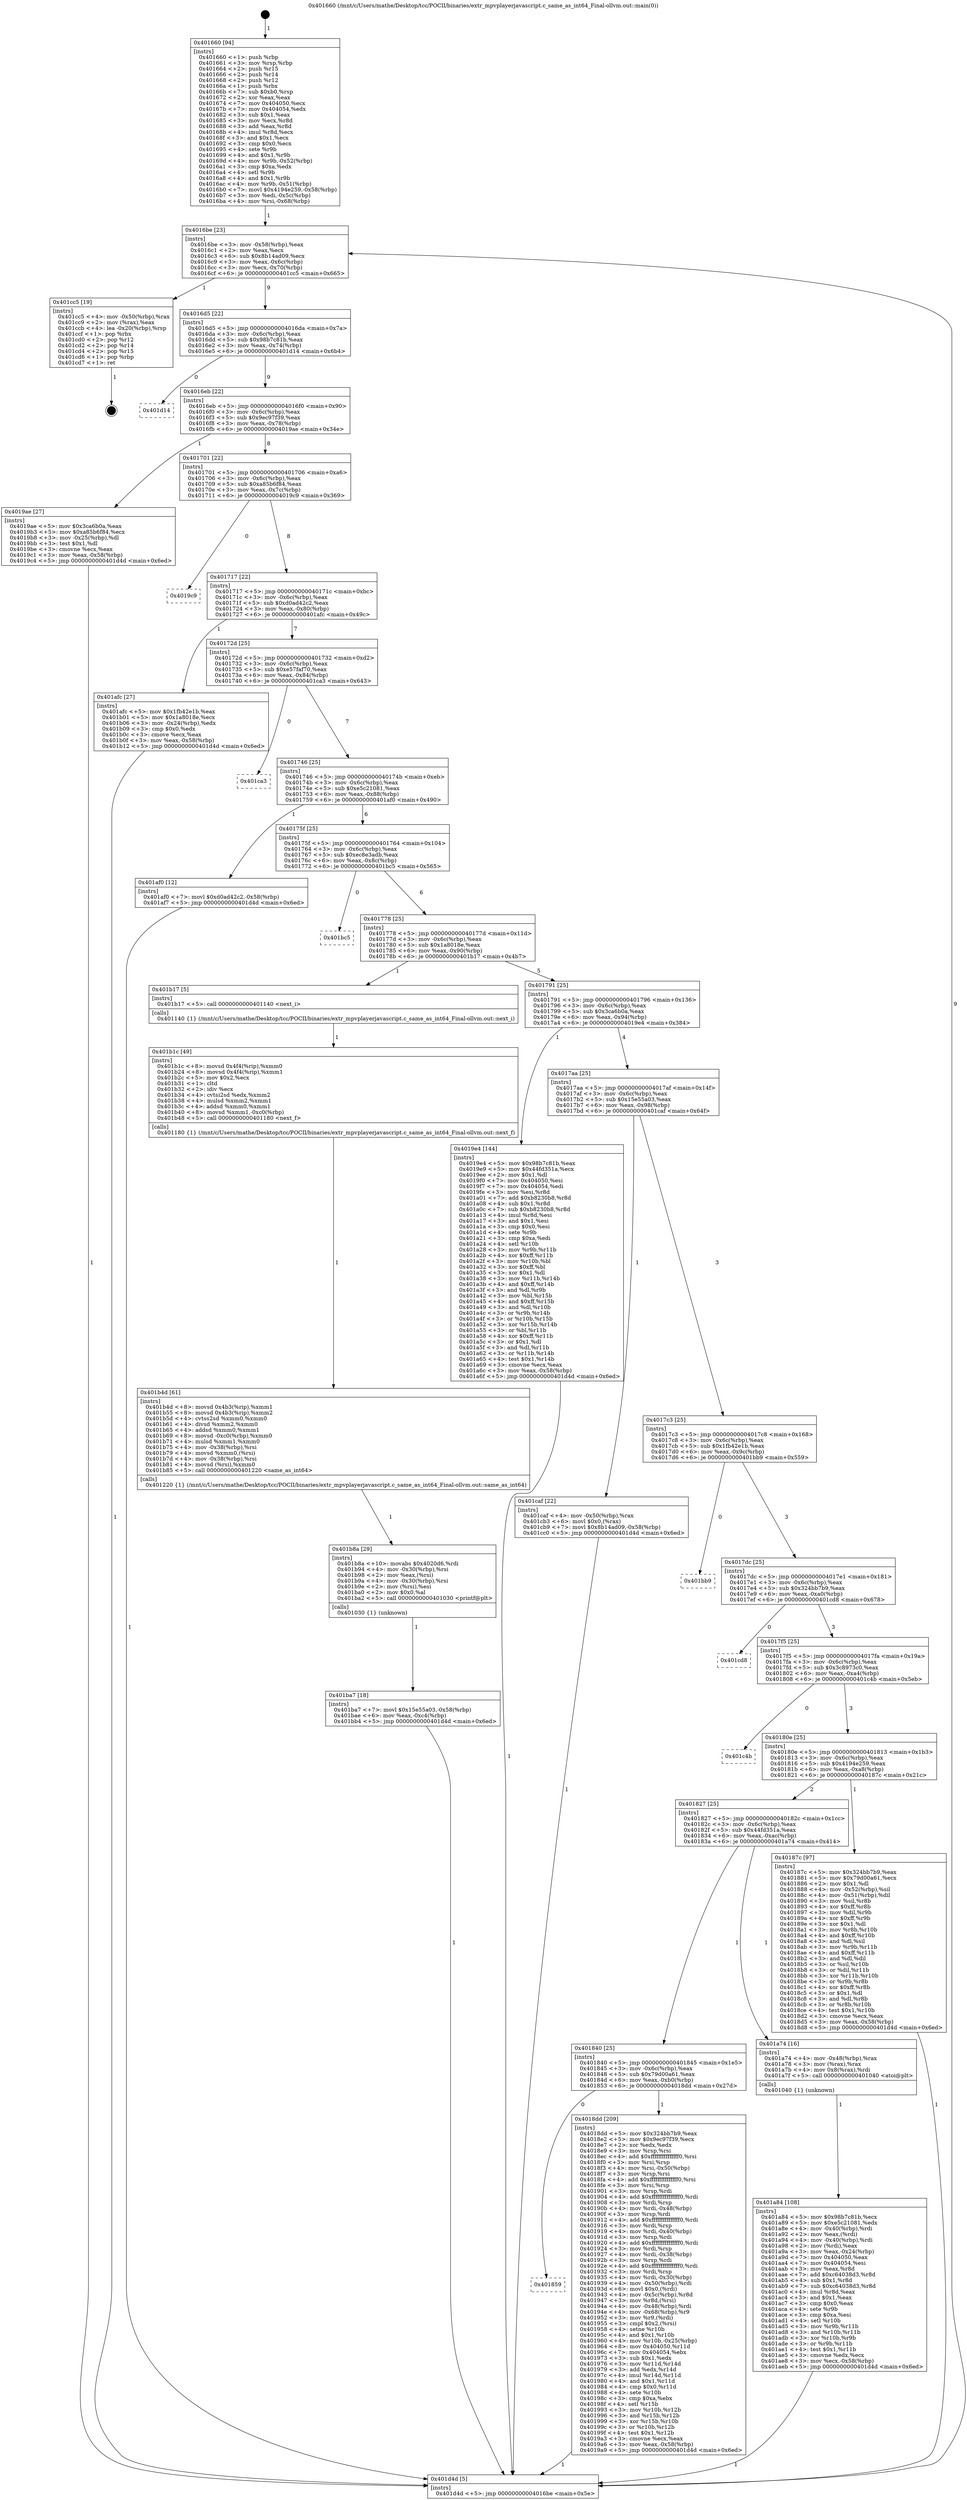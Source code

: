 digraph "0x401660" {
  label = "0x401660 (/mnt/c/Users/mathe/Desktop/tcc/POCII/binaries/extr_mpvplayerjavascript.c_same_as_int64_Final-ollvm.out::main(0))"
  labelloc = "t"
  node[shape=record]

  Entry [label="",width=0.3,height=0.3,shape=circle,fillcolor=black,style=filled]
  "0x4016be" [label="{
     0x4016be [23]\l
     | [instrs]\l
     &nbsp;&nbsp;0x4016be \<+3\>: mov -0x58(%rbp),%eax\l
     &nbsp;&nbsp;0x4016c1 \<+2\>: mov %eax,%ecx\l
     &nbsp;&nbsp;0x4016c3 \<+6\>: sub $0x8b14ad09,%ecx\l
     &nbsp;&nbsp;0x4016c9 \<+3\>: mov %eax,-0x6c(%rbp)\l
     &nbsp;&nbsp;0x4016cc \<+3\>: mov %ecx,-0x70(%rbp)\l
     &nbsp;&nbsp;0x4016cf \<+6\>: je 0000000000401cc5 \<main+0x665\>\l
  }"]
  "0x401cc5" [label="{
     0x401cc5 [19]\l
     | [instrs]\l
     &nbsp;&nbsp;0x401cc5 \<+4\>: mov -0x50(%rbp),%rax\l
     &nbsp;&nbsp;0x401cc9 \<+2\>: mov (%rax),%eax\l
     &nbsp;&nbsp;0x401ccb \<+4\>: lea -0x20(%rbp),%rsp\l
     &nbsp;&nbsp;0x401ccf \<+1\>: pop %rbx\l
     &nbsp;&nbsp;0x401cd0 \<+2\>: pop %r12\l
     &nbsp;&nbsp;0x401cd2 \<+2\>: pop %r14\l
     &nbsp;&nbsp;0x401cd4 \<+2\>: pop %r15\l
     &nbsp;&nbsp;0x401cd6 \<+1\>: pop %rbp\l
     &nbsp;&nbsp;0x401cd7 \<+1\>: ret\l
  }"]
  "0x4016d5" [label="{
     0x4016d5 [22]\l
     | [instrs]\l
     &nbsp;&nbsp;0x4016d5 \<+5\>: jmp 00000000004016da \<main+0x7a\>\l
     &nbsp;&nbsp;0x4016da \<+3\>: mov -0x6c(%rbp),%eax\l
     &nbsp;&nbsp;0x4016dd \<+5\>: sub $0x98b7c81b,%eax\l
     &nbsp;&nbsp;0x4016e2 \<+3\>: mov %eax,-0x74(%rbp)\l
     &nbsp;&nbsp;0x4016e5 \<+6\>: je 0000000000401d14 \<main+0x6b4\>\l
  }"]
  Exit [label="",width=0.3,height=0.3,shape=circle,fillcolor=black,style=filled,peripheries=2]
  "0x401d14" [label="{
     0x401d14\l
  }", style=dashed]
  "0x4016eb" [label="{
     0x4016eb [22]\l
     | [instrs]\l
     &nbsp;&nbsp;0x4016eb \<+5\>: jmp 00000000004016f0 \<main+0x90\>\l
     &nbsp;&nbsp;0x4016f0 \<+3\>: mov -0x6c(%rbp),%eax\l
     &nbsp;&nbsp;0x4016f3 \<+5\>: sub $0x9ec97f39,%eax\l
     &nbsp;&nbsp;0x4016f8 \<+3\>: mov %eax,-0x78(%rbp)\l
     &nbsp;&nbsp;0x4016fb \<+6\>: je 00000000004019ae \<main+0x34e\>\l
  }"]
  "0x401ba7" [label="{
     0x401ba7 [18]\l
     | [instrs]\l
     &nbsp;&nbsp;0x401ba7 \<+7\>: movl $0x15e55a03,-0x58(%rbp)\l
     &nbsp;&nbsp;0x401bae \<+6\>: mov %eax,-0xc4(%rbp)\l
     &nbsp;&nbsp;0x401bb4 \<+5\>: jmp 0000000000401d4d \<main+0x6ed\>\l
  }"]
  "0x4019ae" [label="{
     0x4019ae [27]\l
     | [instrs]\l
     &nbsp;&nbsp;0x4019ae \<+5\>: mov $0x3ca6b0a,%eax\l
     &nbsp;&nbsp;0x4019b3 \<+5\>: mov $0xa85b6f84,%ecx\l
     &nbsp;&nbsp;0x4019b8 \<+3\>: mov -0x25(%rbp),%dl\l
     &nbsp;&nbsp;0x4019bb \<+3\>: test $0x1,%dl\l
     &nbsp;&nbsp;0x4019be \<+3\>: cmovne %ecx,%eax\l
     &nbsp;&nbsp;0x4019c1 \<+3\>: mov %eax,-0x58(%rbp)\l
     &nbsp;&nbsp;0x4019c4 \<+5\>: jmp 0000000000401d4d \<main+0x6ed\>\l
  }"]
  "0x401701" [label="{
     0x401701 [22]\l
     | [instrs]\l
     &nbsp;&nbsp;0x401701 \<+5\>: jmp 0000000000401706 \<main+0xa6\>\l
     &nbsp;&nbsp;0x401706 \<+3\>: mov -0x6c(%rbp),%eax\l
     &nbsp;&nbsp;0x401709 \<+5\>: sub $0xa85b6f84,%eax\l
     &nbsp;&nbsp;0x40170e \<+3\>: mov %eax,-0x7c(%rbp)\l
     &nbsp;&nbsp;0x401711 \<+6\>: je 00000000004019c9 \<main+0x369\>\l
  }"]
  "0x401b8a" [label="{
     0x401b8a [29]\l
     | [instrs]\l
     &nbsp;&nbsp;0x401b8a \<+10\>: movabs $0x4020d6,%rdi\l
     &nbsp;&nbsp;0x401b94 \<+4\>: mov -0x30(%rbp),%rsi\l
     &nbsp;&nbsp;0x401b98 \<+2\>: mov %eax,(%rsi)\l
     &nbsp;&nbsp;0x401b9a \<+4\>: mov -0x30(%rbp),%rsi\l
     &nbsp;&nbsp;0x401b9e \<+2\>: mov (%rsi),%esi\l
     &nbsp;&nbsp;0x401ba0 \<+2\>: mov $0x0,%al\l
     &nbsp;&nbsp;0x401ba2 \<+5\>: call 0000000000401030 \<printf@plt\>\l
     | [calls]\l
     &nbsp;&nbsp;0x401030 \{1\} (unknown)\l
  }"]
  "0x4019c9" [label="{
     0x4019c9\l
  }", style=dashed]
  "0x401717" [label="{
     0x401717 [22]\l
     | [instrs]\l
     &nbsp;&nbsp;0x401717 \<+5\>: jmp 000000000040171c \<main+0xbc\>\l
     &nbsp;&nbsp;0x40171c \<+3\>: mov -0x6c(%rbp),%eax\l
     &nbsp;&nbsp;0x40171f \<+5\>: sub $0xd0ad42c2,%eax\l
     &nbsp;&nbsp;0x401724 \<+3\>: mov %eax,-0x80(%rbp)\l
     &nbsp;&nbsp;0x401727 \<+6\>: je 0000000000401afc \<main+0x49c\>\l
  }"]
  "0x401b4d" [label="{
     0x401b4d [61]\l
     | [instrs]\l
     &nbsp;&nbsp;0x401b4d \<+8\>: movsd 0x4b3(%rip),%xmm1\l
     &nbsp;&nbsp;0x401b55 \<+8\>: movsd 0x4b3(%rip),%xmm2\l
     &nbsp;&nbsp;0x401b5d \<+4\>: cvtss2sd %xmm0,%xmm0\l
     &nbsp;&nbsp;0x401b61 \<+4\>: divsd %xmm2,%xmm0\l
     &nbsp;&nbsp;0x401b65 \<+4\>: addsd %xmm0,%xmm1\l
     &nbsp;&nbsp;0x401b69 \<+8\>: movsd -0xc0(%rbp),%xmm0\l
     &nbsp;&nbsp;0x401b71 \<+4\>: mulsd %xmm1,%xmm0\l
     &nbsp;&nbsp;0x401b75 \<+4\>: mov -0x38(%rbp),%rsi\l
     &nbsp;&nbsp;0x401b79 \<+4\>: movsd %xmm0,(%rsi)\l
     &nbsp;&nbsp;0x401b7d \<+4\>: mov -0x38(%rbp),%rsi\l
     &nbsp;&nbsp;0x401b81 \<+4\>: movsd (%rsi),%xmm0\l
     &nbsp;&nbsp;0x401b85 \<+5\>: call 0000000000401220 \<same_as_int64\>\l
     | [calls]\l
     &nbsp;&nbsp;0x401220 \{1\} (/mnt/c/Users/mathe/Desktop/tcc/POCII/binaries/extr_mpvplayerjavascript.c_same_as_int64_Final-ollvm.out::same_as_int64)\l
  }"]
  "0x401afc" [label="{
     0x401afc [27]\l
     | [instrs]\l
     &nbsp;&nbsp;0x401afc \<+5\>: mov $0x1fb42e1b,%eax\l
     &nbsp;&nbsp;0x401b01 \<+5\>: mov $0x1a8018e,%ecx\l
     &nbsp;&nbsp;0x401b06 \<+3\>: mov -0x24(%rbp),%edx\l
     &nbsp;&nbsp;0x401b09 \<+3\>: cmp $0x0,%edx\l
     &nbsp;&nbsp;0x401b0c \<+3\>: cmove %ecx,%eax\l
     &nbsp;&nbsp;0x401b0f \<+3\>: mov %eax,-0x58(%rbp)\l
     &nbsp;&nbsp;0x401b12 \<+5\>: jmp 0000000000401d4d \<main+0x6ed\>\l
  }"]
  "0x40172d" [label="{
     0x40172d [25]\l
     | [instrs]\l
     &nbsp;&nbsp;0x40172d \<+5\>: jmp 0000000000401732 \<main+0xd2\>\l
     &nbsp;&nbsp;0x401732 \<+3\>: mov -0x6c(%rbp),%eax\l
     &nbsp;&nbsp;0x401735 \<+5\>: sub $0xe57faf70,%eax\l
     &nbsp;&nbsp;0x40173a \<+6\>: mov %eax,-0x84(%rbp)\l
     &nbsp;&nbsp;0x401740 \<+6\>: je 0000000000401ca3 \<main+0x643\>\l
  }"]
  "0x401b1c" [label="{
     0x401b1c [49]\l
     | [instrs]\l
     &nbsp;&nbsp;0x401b1c \<+8\>: movsd 0x4f4(%rip),%xmm0\l
     &nbsp;&nbsp;0x401b24 \<+8\>: movsd 0x4f4(%rip),%xmm1\l
     &nbsp;&nbsp;0x401b2c \<+5\>: mov $0x2,%ecx\l
     &nbsp;&nbsp;0x401b31 \<+1\>: cltd\l
     &nbsp;&nbsp;0x401b32 \<+2\>: idiv %ecx\l
     &nbsp;&nbsp;0x401b34 \<+4\>: cvtsi2sd %edx,%xmm2\l
     &nbsp;&nbsp;0x401b38 \<+4\>: mulsd %xmm2,%xmm1\l
     &nbsp;&nbsp;0x401b3c \<+4\>: addsd %xmm0,%xmm1\l
     &nbsp;&nbsp;0x401b40 \<+8\>: movsd %xmm1,-0xc0(%rbp)\l
     &nbsp;&nbsp;0x401b48 \<+5\>: call 0000000000401180 \<next_f\>\l
     | [calls]\l
     &nbsp;&nbsp;0x401180 \{1\} (/mnt/c/Users/mathe/Desktop/tcc/POCII/binaries/extr_mpvplayerjavascript.c_same_as_int64_Final-ollvm.out::next_f)\l
  }"]
  "0x401ca3" [label="{
     0x401ca3\l
  }", style=dashed]
  "0x401746" [label="{
     0x401746 [25]\l
     | [instrs]\l
     &nbsp;&nbsp;0x401746 \<+5\>: jmp 000000000040174b \<main+0xeb\>\l
     &nbsp;&nbsp;0x40174b \<+3\>: mov -0x6c(%rbp),%eax\l
     &nbsp;&nbsp;0x40174e \<+5\>: sub $0xe5c21081,%eax\l
     &nbsp;&nbsp;0x401753 \<+6\>: mov %eax,-0x88(%rbp)\l
     &nbsp;&nbsp;0x401759 \<+6\>: je 0000000000401af0 \<main+0x490\>\l
  }"]
  "0x401a84" [label="{
     0x401a84 [108]\l
     | [instrs]\l
     &nbsp;&nbsp;0x401a84 \<+5\>: mov $0x98b7c81b,%ecx\l
     &nbsp;&nbsp;0x401a89 \<+5\>: mov $0xe5c21081,%edx\l
     &nbsp;&nbsp;0x401a8e \<+4\>: mov -0x40(%rbp),%rdi\l
     &nbsp;&nbsp;0x401a92 \<+2\>: mov %eax,(%rdi)\l
     &nbsp;&nbsp;0x401a94 \<+4\>: mov -0x40(%rbp),%rdi\l
     &nbsp;&nbsp;0x401a98 \<+2\>: mov (%rdi),%eax\l
     &nbsp;&nbsp;0x401a9a \<+3\>: mov %eax,-0x24(%rbp)\l
     &nbsp;&nbsp;0x401a9d \<+7\>: mov 0x404050,%eax\l
     &nbsp;&nbsp;0x401aa4 \<+7\>: mov 0x404054,%esi\l
     &nbsp;&nbsp;0x401aab \<+3\>: mov %eax,%r8d\l
     &nbsp;&nbsp;0x401aae \<+7\>: add $0xc64038d3,%r8d\l
     &nbsp;&nbsp;0x401ab5 \<+4\>: sub $0x1,%r8d\l
     &nbsp;&nbsp;0x401ab9 \<+7\>: sub $0xc64038d3,%r8d\l
     &nbsp;&nbsp;0x401ac0 \<+4\>: imul %r8d,%eax\l
     &nbsp;&nbsp;0x401ac4 \<+3\>: and $0x1,%eax\l
     &nbsp;&nbsp;0x401ac7 \<+3\>: cmp $0x0,%eax\l
     &nbsp;&nbsp;0x401aca \<+4\>: sete %r9b\l
     &nbsp;&nbsp;0x401ace \<+3\>: cmp $0xa,%esi\l
     &nbsp;&nbsp;0x401ad1 \<+4\>: setl %r10b\l
     &nbsp;&nbsp;0x401ad5 \<+3\>: mov %r9b,%r11b\l
     &nbsp;&nbsp;0x401ad8 \<+3\>: and %r10b,%r11b\l
     &nbsp;&nbsp;0x401adb \<+3\>: xor %r10b,%r9b\l
     &nbsp;&nbsp;0x401ade \<+3\>: or %r9b,%r11b\l
     &nbsp;&nbsp;0x401ae1 \<+4\>: test $0x1,%r11b\l
     &nbsp;&nbsp;0x401ae5 \<+3\>: cmovne %edx,%ecx\l
     &nbsp;&nbsp;0x401ae8 \<+3\>: mov %ecx,-0x58(%rbp)\l
     &nbsp;&nbsp;0x401aeb \<+5\>: jmp 0000000000401d4d \<main+0x6ed\>\l
  }"]
  "0x401af0" [label="{
     0x401af0 [12]\l
     | [instrs]\l
     &nbsp;&nbsp;0x401af0 \<+7\>: movl $0xd0ad42c2,-0x58(%rbp)\l
     &nbsp;&nbsp;0x401af7 \<+5\>: jmp 0000000000401d4d \<main+0x6ed\>\l
  }"]
  "0x40175f" [label="{
     0x40175f [25]\l
     | [instrs]\l
     &nbsp;&nbsp;0x40175f \<+5\>: jmp 0000000000401764 \<main+0x104\>\l
     &nbsp;&nbsp;0x401764 \<+3\>: mov -0x6c(%rbp),%eax\l
     &nbsp;&nbsp;0x401767 \<+5\>: sub $0xec8e3adb,%eax\l
     &nbsp;&nbsp;0x40176c \<+6\>: mov %eax,-0x8c(%rbp)\l
     &nbsp;&nbsp;0x401772 \<+6\>: je 0000000000401bc5 \<main+0x565\>\l
  }"]
  "0x401859" [label="{
     0x401859\l
  }", style=dashed]
  "0x401bc5" [label="{
     0x401bc5\l
  }", style=dashed]
  "0x401778" [label="{
     0x401778 [25]\l
     | [instrs]\l
     &nbsp;&nbsp;0x401778 \<+5\>: jmp 000000000040177d \<main+0x11d\>\l
     &nbsp;&nbsp;0x40177d \<+3\>: mov -0x6c(%rbp),%eax\l
     &nbsp;&nbsp;0x401780 \<+5\>: sub $0x1a8018e,%eax\l
     &nbsp;&nbsp;0x401785 \<+6\>: mov %eax,-0x90(%rbp)\l
     &nbsp;&nbsp;0x40178b \<+6\>: je 0000000000401b17 \<main+0x4b7\>\l
  }"]
  "0x4018dd" [label="{
     0x4018dd [209]\l
     | [instrs]\l
     &nbsp;&nbsp;0x4018dd \<+5\>: mov $0x324bb7b9,%eax\l
     &nbsp;&nbsp;0x4018e2 \<+5\>: mov $0x9ec97f39,%ecx\l
     &nbsp;&nbsp;0x4018e7 \<+2\>: xor %edx,%edx\l
     &nbsp;&nbsp;0x4018e9 \<+3\>: mov %rsp,%rsi\l
     &nbsp;&nbsp;0x4018ec \<+4\>: add $0xfffffffffffffff0,%rsi\l
     &nbsp;&nbsp;0x4018f0 \<+3\>: mov %rsi,%rsp\l
     &nbsp;&nbsp;0x4018f3 \<+4\>: mov %rsi,-0x50(%rbp)\l
     &nbsp;&nbsp;0x4018f7 \<+3\>: mov %rsp,%rsi\l
     &nbsp;&nbsp;0x4018fa \<+4\>: add $0xfffffffffffffff0,%rsi\l
     &nbsp;&nbsp;0x4018fe \<+3\>: mov %rsi,%rsp\l
     &nbsp;&nbsp;0x401901 \<+3\>: mov %rsp,%rdi\l
     &nbsp;&nbsp;0x401904 \<+4\>: add $0xfffffffffffffff0,%rdi\l
     &nbsp;&nbsp;0x401908 \<+3\>: mov %rdi,%rsp\l
     &nbsp;&nbsp;0x40190b \<+4\>: mov %rdi,-0x48(%rbp)\l
     &nbsp;&nbsp;0x40190f \<+3\>: mov %rsp,%rdi\l
     &nbsp;&nbsp;0x401912 \<+4\>: add $0xfffffffffffffff0,%rdi\l
     &nbsp;&nbsp;0x401916 \<+3\>: mov %rdi,%rsp\l
     &nbsp;&nbsp;0x401919 \<+4\>: mov %rdi,-0x40(%rbp)\l
     &nbsp;&nbsp;0x40191d \<+3\>: mov %rsp,%rdi\l
     &nbsp;&nbsp;0x401920 \<+4\>: add $0xfffffffffffffff0,%rdi\l
     &nbsp;&nbsp;0x401924 \<+3\>: mov %rdi,%rsp\l
     &nbsp;&nbsp;0x401927 \<+4\>: mov %rdi,-0x38(%rbp)\l
     &nbsp;&nbsp;0x40192b \<+3\>: mov %rsp,%rdi\l
     &nbsp;&nbsp;0x40192e \<+4\>: add $0xfffffffffffffff0,%rdi\l
     &nbsp;&nbsp;0x401932 \<+3\>: mov %rdi,%rsp\l
     &nbsp;&nbsp;0x401935 \<+4\>: mov %rdi,-0x30(%rbp)\l
     &nbsp;&nbsp;0x401939 \<+4\>: mov -0x50(%rbp),%rdi\l
     &nbsp;&nbsp;0x40193d \<+6\>: movl $0x0,(%rdi)\l
     &nbsp;&nbsp;0x401943 \<+4\>: mov -0x5c(%rbp),%r8d\l
     &nbsp;&nbsp;0x401947 \<+3\>: mov %r8d,(%rsi)\l
     &nbsp;&nbsp;0x40194a \<+4\>: mov -0x48(%rbp),%rdi\l
     &nbsp;&nbsp;0x40194e \<+4\>: mov -0x68(%rbp),%r9\l
     &nbsp;&nbsp;0x401952 \<+3\>: mov %r9,(%rdi)\l
     &nbsp;&nbsp;0x401955 \<+3\>: cmpl $0x2,(%rsi)\l
     &nbsp;&nbsp;0x401958 \<+4\>: setne %r10b\l
     &nbsp;&nbsp;0x40195c \<+4\>: and $0x1,%r10b\l
     &nbsp;&nbsp;0x401960 \<+4\>: mov %r10b,-0x25(%rbp)\l
     &nbsp;&nbsp;0x401964 \<+8\>: mov 0x404050,%r11d\l
     &nbsp;&nbsp;0x40196c \<+7\>: mov 0x404054,%ebx\l
     &nbsp;&nbsp;0x401973 \<+3\>: sub $0x1,%edx\l
     &nbsp;&nbsp;0x401976 \<+3\>: mov %r11d,%r14d\l
     &nbsp;&nbsp;0x401979 \<+3\>: add %edx,%r14d\l
     &nbsp;&nbsp;0x40197c \<+4\>: imul %r14d,%r11d\l
     &nbsp;&nbsp;0x401980 \<+4\>: and $0x1,%r11d\l
     &nbsp;&nbsp;0x401984 \<+4\>: cmp $0x0,%r11d\l
     &nbsp;&nbsp;0x401988 \<+4\>: sete %r10b\l
     &nbsp;&nbsp;0x40198c \<+3\>: cmp $0xa,%ebx\l
     &nbsp;&nbsp;0x40198f \<+4\>: setl %r15b\l
     &nbsp;&nbsp;0x401993 \<+3\>: mov %r10b,%r12b\l
     &nbsp;&nbsp;0x401996 \<+3\>: and %r15b,%r12b\l
     &nbsp;&nbsp;0x401999 \<+3\>: xor %r15b,%r10b\l
     &nbsp;&nbsp;0x40199c \<+3\>: or %r10b,%r12b\l
     &nbsp;&nbsp;0x40199f \<+4\>: test $0x1,%r12b\l
     &nbsp;&nbsp;0x4019a3 \<+3\>: cmovne %ecx,%eax\l
     &nbsp;&nbsp;0x4019a6 \<+3\>: mov %eax,-0x58(%rbp)\l
     &nbsp;&nbsp;0x4019a9 \<+5\>: jmp 0000000000401d4d \<main+0x6ed\>\l
  }"]
  "0x401b17" [label="{
     0x401b17 [5]\l
     | [instrs]\l
     &nbsp;&nbsp;0x401b17 \<+5\>: call 0000000000401140 \<next_i\>\l
     | [calls]\l
     &nbsp;&nbsp;0x401140 \{1\} (/mnt/c/Users/mathe/Desktop/tcc/POCII/binaries/extr_mpvplayerjavascript.c_same_as_int64_Final-ollvm.out::next_i)\l
  }"]
  "0x401791" [label="{
     0x401791 [25]\l
     | [instrs]\l
     &nbsp;&nbsp;0x401791 \<+5\>: jmp 0000000000401796 \<main+0x136\>\l
     &nbsp;&nbsp;0x401796 \<+3\>: mov -0x6c(%rbp),%eax\l
     &nbsp;&nbsp;0x401799 \<+5\>: sub $0x3ca6b0a,%eax\l
     &nbsp;&nbsp;0x40179e \<+6\>: mov %eax,-0x94(%rbp)\l
     &nbsp;&nbsp;0x4017a4 \<+6\>: je 00000000004019e4 \<main+0x384\>\l
  }"]
  "0x401840" [label="{
     0x401840 [25]\l
     | [instrs]\l
     &nbsp;&nbsp;0x401840 \<+5\>: jmp 0000000000401845 \<main+0x1e5\>\l
     &nbsp;&nbsp;0x401845 \<+3\>: mov -0x6c(%rbp),%eax\l
     &nbsp;&nbsp;0x401848 \<+5\>: sub $0x79d00a61,%eax\l
     &nbsp;&nbsp;0x40184d \<+6\>: mov %eax,-0xb0(%rbp)\l
     &nbsp;&nbsp;0x401853 \<+6\>: je 00000000004018dd \<main+0x27d\>\l
  }"]
  "0x4019e4" [label="{
     0x4019e4 [144]\l
     | [instrs]\l
     &nbsp;&nbsp;0x4019e4 \<+5\>: mov $0x98b7c81b,%eax\l
     &nbsp;&nbsp;0x4019e9 \<+5\>: mov $0x44fd351a,%ecx\l
     &nbsp;&nbsp;0x4019ee \<+2\>: mov $0x1,%dl\l
     &nbsp;&nbsp;0x4019f0 \<+7\>: mov 0x404050,%esi\l
     &nbsp;&nbsp;0x4019f7 \<+7\>: mov 0x404054,%edi\l
     &nbsp;&nbsp;0x4019fe \<+3\>: mov %esi,%r8d\l
     &nbsp;&nbsp;0x401a01 \<+7\>: add $0xb8230b8,%r8d\l
     &nbsp;&nbsp;0x401a08 \<+4\>: sub $0x1,%r8d\l
     &nbsp;&nbsp;0x401a0c \<+7\>: sub $0xb8230b8,%r8d\l
     &nbsp;&nbsp;0x401a13 \<+4\>: imul %r8d,%esi\l
     &nbsp;&nbsp;0x401a17 \<+3\>: and $0x1,%esi\l
     &nbsp;&nbsp;0x401a1a \<+3\>: cmp $0x0,%esi\l
     &nbsp;&nbsp;0x401a1d \<+4\>: sete %r9b\l
     &nbsp;&nbsp;0x401a21 \<+3\>: cmp $0xa,%edi\l
     &nbsp;&nbsp;0x401a24 \<+4\>: setl %r10b\l
     &nbsp;&nbsp;0x401a28 \<+3\>: mov %r9b,%r11b\l
     &nbsp;&nbsp;0x401a2b \<+4\>: xor $0xff,%r11b\l
     &nbsp;&nbsp;0x401a2f \<+3\>: mov %r10b,%bl\l
     &nbsp;&nbsp;0x401a32 \<+3\>: xor $0xff,%bl\l
     &nbsp;&nbsp;0x401a35 \<+3\>: xor $0x1,%dl\l
     &nbsp;&nbsp;0x401a38 \<+3\>: mov %r11b,%r14b\l
     &nbsp;&nbsp;0x401a3b \<+4\>: and $0xff,%r14b\l
     &nbsp;&nbsp;0x401a3f \<+3\>: and %dl,%r9b\l
     &nbsp;&nbsp;0x401a42 \<+3\>: mov %bl,%r15b\l
     &nbsp;&nbsp;0x401a45 \<+4\>: and $0xff,%r15b\l
     &nbsp;&nbsp;0x401a49 \<+3\>: and %dl,%r10b\l
     &nbsp;&nbsp;0x401a4c \<+3\>: or %r9b,%r14b\l
     &nbsp;&nbsp;0x401a4f \<+3\>: or %r10b,%r15b\l
     &nbsp;&nbsp;0x401a52 \<+3\>: xor %r15b,%r14b\l
     &nbsp;&nbsp;0x401a55 \<+3\>: or %bl,%r11b\l
     &nbsp;&nbsp;0x401a58 \<+4\>: xor $0xff,%r11b\l
     &nbsp;&nbsp;0x401a5c \<+3\>: or $0x1,%dl\l
     &nbsp;&nbsp;0x401a5f \<+3\>: and %dl,%r11b\l
     &nbsp;&nbsp;0x401a62 \<+3\>: or %r11b,%r14b\l
     &nbsp;&nbsp;0x401a65 \<+4\>: test $0x1,%r14b\l
     &nbsp;&nbsp;0x401a69 \<+3\>: cmovne %ecx,%eax\l
     &nbsp;&nbsp;0x401a6c \<+3\>: mov %eax,-0x58(%rbp)\l
     &nbsp;&nbsp;0x401a6f \<+5\>: jmp 0000000000401d4d \<main+0x6ed\>\l
  }"]
  "0x4017aa" [label="{
     0x4017aa [25]\l
     | [instrs]\l
     &nbsp;&nbsp;0x4017aa \<+5\>: jmp 00000000004017af \<main+0x14f\>\l
     &nbsp;&nbsp;0x4017af \<+3\>: mov -0x6c(%rbp),%eax\l
     &nbsp;&nbsp;0x4017b2 \<+5\>: sub $0x15e55a03,%eax\l
     &nbsp;&nbsp;0x4017b7 \<+6\>: mov %eax,-0x98(%rbp)\l
     &nbsp;&nbsp;0x4017bd \<+6\>: je 0000000000401caf \<main+0x64f\>\l
  }"]
  "0x401a74" [label="{
     0x401a74 [16]\l
     | [instrs]\l
     &nbsp;&nbsp;0x401a74 \<+4\>: mov -0x48(%rbp),%rax\l
     &nbsp;&nbsp;0x401a78 \<+3\>: mov (%rax),%rax\l
     &nbsp;&nbsp;0x401a7b \<+4\>: mov 0x8(%rax),%rdi\l
     &nbsp;&nbsp;0x401a7f \<+5\>: call 0000000000401040 \<atoi@plt\>\l
     | [calls]\l
     &nbsp;&nbsp;0x401040 \{1\} (unknown)\l
  }"]
  "0x401caf" [label="{
     0x401caf [22]\l
     | [instrs]\l
     &nbsp;&nbsp;0x401caf \<+4\>: mov -0x50(%rbp),%rax\l
     &nbsp;&nbsp;0x401cb3 \<+6\>: movl $0x0,(%rax)\l
     &nbsp;&nbsp;0x401cb9 \<+7\>: movl $0x8b14ad09,-0x58(%rbp)\l
     &nbsp;&nbsp;0x401cc0 \<+5\>: jmp 0000000000401d4d \<main+0x6ed\>\l
  }"]
  "0x4017c3" [label="{
     0x4017c3 [25]\l
     | [instrs]\l
     &nbsp;&nbsp;0x4017c3 \<+5\>: jmp 00000000004017c8 \<main+0x168\>\l
     &nbsp;&nbsp;0x4017c8 \<+3\>: mov -0x6c(%rbp),%eax\l
     &nbsp;&nbsp;0x4017cb \<+5\>: sub $0x1fb42e1b,%eax\l
     &nbsp;&nbsp;0x4017d0 \<+6\>: mov %eax,-0x9c(%rbp)\l
     &nbsp;&nbsp;0x4017d6 \<+6\>: je 0000000000401bb9 \<main+0x559\>\l
  }"]
  "0x401660" [label="{
     0x401660 [94]\l
     | [instrs]\l
     &nbsp;&nbsp;0x401660 \<+1\>: push %rbp\l
     &nbsp;&nbsp;0x401661 \<+3\>: mov %rsp,%rbp\l
     &nbsp;&nbsp;0x401664 \<+2\>: push %r15\l
     &nbsp;&nbsp;0x401666 \<+2\>: push %r14\l
     &nbsp;&nbsp;0x401668 \<+2\>: push %r12\l
     &nbsp;&nbsp;0x40166a \<+1\>: push %rbx\l
     &nbsp;&nbsp;0x40166b \<+7\>: sub $0xb0,%rsp\l
     &nbsp;&nbsp;0x401672 \<+2\>: xor %eax,%eax\l
     &nbsp;&nbsp;0x401674 \<+7\>: mov 0x404050,%ecx\l
     &nbsp;&nbsp;0x40167b \<+7\>: mov 0x404054,%edx\l
     &nbsp;&nbsp;0x401682 \<+3\>: sub $0x1,%eax\l
     &nbsp;&nbsp;0x401685 \<+3\>: mov %ecx,%r8d\l
     &nbsp;&nbsp;0x401688 \<+3\>: add %eax,%r8d\l
     &nbsp;&nbsp;0x40168b \<+4\>: imul %r8d,%ecx\l
     &nbsp;&nbsp;0x40168f \<+3\>: and $0x1,%ecx\l
     &nbsp;&nbsp;0x401692 \<+3\>: cmp $0x0,%ecx\l
     &nbsp;&nbsp;0x401695 \<+4\>: sete %r9b\l
     &nbsp;&nbsp;0x401699 \<+4\>: and $0x1,%r9b\l
     &nbsp;&nbsp;0x40169d \<+4\>: mov %r9b,-0x52(%rbp)\l
     &nbsp;&nbsp;0x4016a1 \<+3\>: cmp $0xa,%edx\l
     &nbsp;&nbsp;0x4016a4 \<+4\>: setl %r9b\l
     &nbsp;&nbsp;0x4016a8 \<+4\>: and $0x1,%r9b\l
     &nbsp;&nbsp;0x4016ac \<+4\>: mov %r9b,-0x51(%rbp)\l
     &nbsp;&nbsp;0x4016b0 \<+7\>: movl $0x4194e259,-0x58(%rbp)\l
     &nbsp;&nbsp;0x4016b7 \<+3\>: mov %edi,-0x5c(%rbp)\l
     &nbsp;&nbsp;0x4016ba \<+4\>: mov %rsi,-0x68(%rbp)\l
  }"]
  "0x401bb9" [label="{
     0x401bb9\l
  }", style=dashed]
  "0x4017dc" [label="{
     0x4017dc [25]\l
     | [instrs]\l
     &nbsp;&nbsp;0x4017dc \<+5\>: jmp 00000000004017e1 \<main+0x181\>\l
     &nbsp;&nbsp;0x4017e1 \<+3\>: mov -0x6c(%rbp),%eax\l
     &nbsp;&nbsp;0x4017e4 \<+5\>: sub $0x324bb7b9,%eax\l
     &nbsp;&nbsp;0x4017e9 \<+6\>: mov %eax,-0xa0(%rbp)\l
     &nbsp;&nbsp;0x4017ef \<+6\>: je 0000000000401cd8 \<main+0x678\>\l
  }"]
  "0x401d4d" [label="{
     0x401d4d [5]\l
     | [instrs]\l
     &nbsp;&nbsp;0x401d4d \<+5\>: jmp 00000000004016be \<main+0x5e\>\l
  }"]
  "0x401cd8" [label="{
     0x401cd8\l
  }", style=dashed]
  "0x4017f5" [label="{
     0x4017f5 [25]\l
     | [instrs]\l
     &nbsp;&nbsp;0x4017f5 \<+5\>: jmp 00000000004017fa \<main+0x19a\>\l
     &nbsp;&nbsp;0x4017fa \<+3\>: mov -0x6c(%rbp),%eax\l
     &nbsp;&nbsp;0x4017fd \<+5\>: sub $0x3c8973c0,%eax\l
     &nbsp;&nbsp;0x401802 \<+6\>: mov %eax,-0xa4(%rbp)\l
     &nbsp;&nbsp;0x401808 \<+6\>: je 0000000000401c4b \<main+0x5eb\>\l
  }"]
  "0x401827" [label="{
     0x401827 [25]\l
     | [instrs]\l
     &nbsp;&nbsp;0x401827 \<+5\>: jmp 000000000040182c \<main+0x1cc\>\l
     &nbsp;&nbsp;0x40182c \<+3\>: mov -0x6c(%rbp),%eax\l
     &nbsp;&nbsp;0x40182f \<+5\>: sub $0x44fd351a,%eax\l
     &nbsp;&nbsp;0x401834 \<+6\>: mov %eax,-0xac(%rbp)\l
     &nbsp;&nbsp;0x40183a \<+6\>: je 0000000000401a74 \<main+0x414\>\l
  }"]
  "0x401c4b" [label="{
     0x401c4b\l
  }", style=dashed]
  "0x40180e" [label="{
     0x40180e [25]\l
     | [instrs]\l
     &nbsp;&nbsp;0x40180e \<+5\>: jmp 0000000000401813 \<main+0x1b3\>\l
     &nbsp;&nbsp;0x401813 \<+3\>: mov -0x6c(%rbp),%eax\l
     &nbsp;&nbsp;0x401816 \<+5\>: sub $0x4194e259,%eax\l
     &nbsp;&nbsp;0x40181b \<+6\>: mov %eax,-0xa8(%rbp)\l
     &nbsp;&nbsp;0x401821 \<+6\>: je 000000000040187c \<main+0x21c\>\l
  }"]
  "0x40187c" [label="{
     0x40187c [97]\l
     | [instrs]\l
     &nbsp;&nbsp;0x40187c \<+5\>: mov $0x324bb7b9,%eax\l
     &nbsp;&nbsp;0x401881 \<+5\>: mov $0x79d00a61,%ecx\l
     &nbsp;&nbsp;0x401886 \<+2\>: mov $0x1,%dl\l
     &nbsp;&nbsp;0x401888 \<+4\>: mov -0x52(%rbp),%sil\l
     &nbsp;&nbsp;0x40188c \<+4\>: mov -0x51(%rbp),%dil\l
     &nbsp;&nbsp;0x401890 \<+3\>: mov %sil,%r8b\l
     &nbsp;&nbsp;0x401893 \<+4\>: xor $0xff,%r8b\l
     &nbsp;&nbsp;0x401897 \<+3\>: mov %dil,%r9b\l
     &nbsp;&nbsp;0x40189a \<+4\>: xor $0xff,%r9b\l
     &nbsp;&nbsp;0x40189e \<+3\>: xor $0x1,%dl\l
     &nbsp;&nbsp;0x4018a1 \<+3\>: mov %r8b,%r10b\l
     &nbsp;&nbsp;0x4018a4 \<+4\>: and $0xff,%r10b\l
     &nbsp;&nbsp;0x4018a8 \<+3\>: and %dl,%sil\l
     &nbsp;&nbsp;0x4018ab \<+3\>: mov %r9b,%r11b\l
     &nbsp;&nbsp;0x4018ae \<+4\>: and $0xff,%r11b\l
     &nbsp;&nbsp;0x4018b2 \<+3\>: and %dl,%dil\l
     &nbsp;&nbsp;0x4018b5 \<+3\>: or %sil,%r10b\l
     &nbsp;&nbsp;0x4018b8 \<+3\>: or %dil,%r11b\l
     &nbsp;&nbsp;0x4018bb \<+3\>: xor %r11b,%r10b\l
     &nbsp;&nbsp;0x4018be \<+3\>: or %r9b,%r8b\l
     &nbsp;&nbsp;0x4018c1 \<+4\>: xor $0xff,%r8b\l
     &nbsp;&nbsp;0x4018c5 \<+3\>: or $0x1,%dl\l
     &nbsp;&nbsp;0x4018c8 \<+3\>: and %dl,%r8b\l
     &nbsp;&nbsp;0x4018cb \<+3\>: or %r8b,%r10b\l
     &nbsp;&nbsp;0x4018ce \<+4\>: test $0x1,%r10b\l
     &nbsp;&nbsp;0x4018d2 \<+3\>: cmovne %ecx,%eax\l
     &nbsp;&nbsp;0x4018d5 \<+3\>: mov %eax,-0x58(%rbp)\l
     &nbsp;&nbsp;0x4018d8 \<+5\>: jmp 0000000000401d4d \<main+0x6ed\>\l
  }"]
  Entry -> "0x401660" [label=" 1"]
  "0x4016be" -> "0x401cc5" [label=" 1"]
  "0x4016be" -> "0x4016d5" [label=" 9"]
  "0x401cc5" -> Exit [label=" 1"]
  "0x4016d5" -> "0x401d14" [label=" 0"]
  "0x4016d5" -> "0x4016eb" [label=" 9"]
  "0x401caf" -> "0x401d4d" [label=" 1"]
  "0x4016eb" -> "0x4019ae" [label=" 1"]
  "0x4016eb" -> "0x401701" [label=" 8"]
  "0x401ba7" -> "0x401d4d" [label=" 1"]
  "0x401701" -> "0x4019c9" [label=" 0"]
  "0x401701" -> "0x401717" [label=" 8"]
  "0x401b8a" -> "0x401ba7" [label=" 1"]
  "0x401717" -> "0x401afc" [label=" 1"]
  "0x401717" -> "0x40172d" [label=" 7"]
  "0x401b4d" -> "0x401b8a" [label=" 1"]
  "0x40172d" -> "0x401ca3" [label=" 0"]
  "0x40172d" -> "0x401746" [label=" 7"]
  "0x401b1c" -> "0x401b4d" [label=" 1"]
  "0x401746" -> "0x401af0" [label=" 1"]
  "0x401746" -> "0x40175f" [label=" 6"]
  "0x401b17" -> "0x401b1c" [label=" 1"]
  "0x40175f" -> "0x401bc5" [label=" 0"]
  "0x40175f" -> "0x401778" [label=" 6"]
  "0x401afc" -> "0x401d4d" [label=" 1"]
  "0x401778" -> "0x401b17" [label=" 1"]
  "0x401778" -> "0x401791" [label=" 5"]
  "0x401af0" -> "0x401d4d" [label=" 1"]
  "0x401791" -> "0x4019e4" [label=" 1"]
  "0x401791" -> "0x4017aa" [label=" 4"]
  "0x401a74" -> "0x401a84" [label=" 1"]
  "0x4017aa" -> "0x401caf" [label=" 1"]
  "0x4017aa" -> "0x4017c3" [label=" 3"]
  "0x4019e4" -> "0x401d4d" [label=" 1"]
  "0x4017c3" -> "0x401bb9" [label=" 0"]
  "0x4017c3" -> "0x4017dc" [label=" 3"]
  "0x4018dd" -> "0x401d4d" [label=" 1"]
  "0x4017dc" -> "0x401cd8" [label=" 0"]
  "0x4017dc" -> "0x4017f5" [label=" 3"]
  "0x401840" -> "0x401859" [label=" 0"]
  "0x4017f5" -> "0x401c4b" [label=" 0"]
  "0x4017f5" -> "0x40180e" [label=" 3"]
  "0x401840" -> "0x4018dd" [label=" 1"]
  "0x40180e" -> "0x40187c" [label=" 1"]
  "0x40180e" -> "0x401827" [label=" 2"]
  "0x40187c" -> "0x401d4d" [label=" 1"]
  "0x401660" -> "0x4016be" [label=" 1"]
  "0x401d4d" -> "0x4016be" [label=" 9"]
  "0x4019ae" -> "0x401d4d" [label=" 1"]
  "0x401827" -> "0x401a74" [label=" 1"]
  "0x401827" -> "0x401840" [label=" 1"]
  "0x401a84" -> "0x401d4d" [label=" 1"]
}
